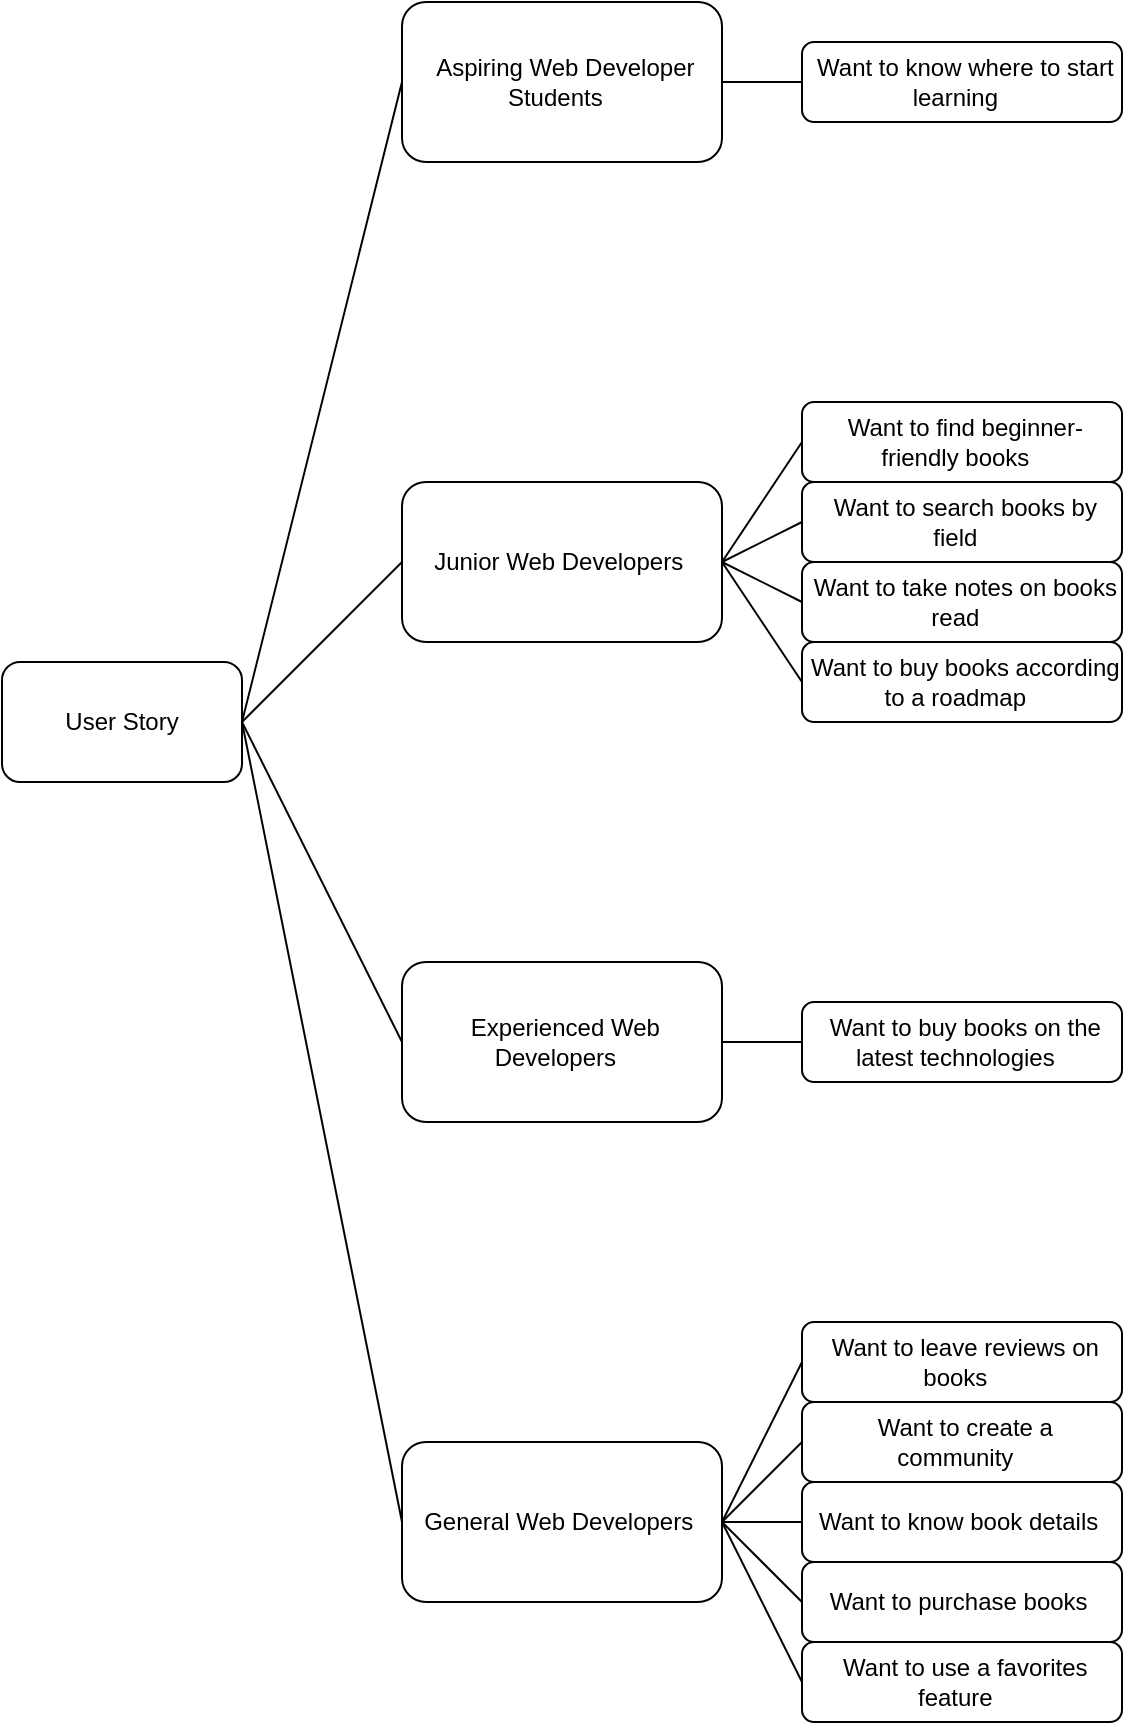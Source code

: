 <mxfile>
    <diagram name="As Client(en)" id="DvPqym5OB1aarvQmk7BX">
        <mxGraphModel dx="1032" dy="1573" grid="1" gridSize="10" guides="1" tooltips="1" connect="1" arrows="1" fold="1" page="1" pageScale="1" pageWidth="850" pageHeight="1100" math="0" shadow="0">
            <root>
                <mxCell id="tT1hSwi77yDQ5uo9Nfx5-0"/>
                <mxCell id="tT1hSwi77yDQ5uo9Nfx5-1" parent="tT1hSwi77yDQ5uo9Nfx5-0"/>
                <mxCell id="tT1hSwi77yDQ5uo9Nfx5-2" value="User Story" style="rounded=1;whiteSpace=wrap;html=1;" parent="tT1hSwi77yDQ5uo9Nfx5-1" vertex="1">
                    <mxGeometry x="200" y="170" width="120" height="60" as="geometry"/>
                </mxCell>
                <mxCell id="tT1hSwi77yDQ5uo9Nfx5-3" value="&amp;nbsp;Aspiring Web Developer Students&amp;nbsp;&amp;nbsp;" style="rounded=1;whiteSpace=wrap;html=1;" parent="tT1hSwi77yDQ5uo9Nfx5-1" vertex="1">
                    <mxGeometry x="400" y="-160" width="160" height="80" as="geometry"/>
                </mxCell>
                <mxCell id="tT1hSwi77yDQ5uo9Nfx5-4" value="" style="endArrow=none;html=1;entryX=0;entryY=0.5;entryDx=0;entryDy=0;exitX=1;exitY=0.5;exitDx=0;exitDy=0;" parent="tT1hSwi77yDQ5uo9Nfx5-1" source="tT1hSwi77yDQ5uo9Nfx5-2" target="tT1hSwi77yDQ5uo9Nfx5-3" edge="1">
                    <mxGeometry width="50" height="50" relative="1" as="geometry">
                        <mxPoint x="420" y="230" as="sourcePoint"/>
                        <mxPoint x="330" y="90" as="targetPoint"/>
                    </mxGeometry>
                </mxCell>
                <mxCell id="tT1hSwi77yDQ5uo9Nfx5-5" value="&amp;nbsp;Junior Web Developers&amp;nbsp;&amp;nbsp;" style="rounded=1;whiteSpace=wrap;html=1;" parent="tT1hSwi77yDQ5uo9Nfx5-1" vertex="1">
                    <mxGeometry x="400" y="80" width="160" height="80" as="geometry"/>
                </mxCell>
                <mxCell id="tT1hSwi77yDQ5uo9Nfx5-6" value="" style="endArrow=none;html=1;entryX=0;entryY=0.5;entryDx=0;entryDy=0;exitX=1;exitY=0.5;exitDx=0;exitDy=0;" parent="tT1hSwi77yDQ5uo9Nfx5-1" source="tT1hSwi77yDQ5uo9Nfx5-2" target="tT1hSwi77yDQ5uo9Nfx5-5" edge="1">
                    <mxGeometry width="50" height="50" relative="1" as="geometry">
                        <mxPoint x="300" y="210" as="sourcePoint"/>
                        <mxPoint x="400" y="70" as="targetPoint"/>
                    </mxGeometry>
                </mxCell>
                <mxCell id="tT1hSwi77yDQ5uo9Nfx5-7" value="&amp;nbsp;Experienced Web Developers&amp;nbsp;&amp;nbsp;" style="rounded=1;whiteSpace=wrap;html=1;" parent="tT1hSwi77yDQ5uo9Nfx5-1" vertex="1">
                    <mxGeometry x="400" y="320" width="160" height="80" as="geometry"/>
                </mxCell>
                <mxCell id="tT1hSwi77yDQ5uo9Nfx5-8" value="" style="endArrow=none;html=1;exitX=1;exitY=0.5;exitDx=0;exitDy=0;entryX=0;entryY=0.5;entryDx=0;entryDy=0;" parent="tT1hSwi77yDQ5uo9Nfx5-1" source="tT1hSwi77yDQ5uo9Nfx5-2" target="tT1hSwi77yDQ5uo9Nfx5-7" edge="1">
                    <mxGeometry width="50" height="50" relative="1" as="geometry">
                        <mxPoint x="420" y="230" as="sourcePoint"/>
                        <mxPoint x="470" y="180" as="targetPoint"/>
                    </mxGeometry>
                </mxCell>
                <mxCell id="tT1hSwi77yDQ5uo9Nfx5-9" value="&amp;nbsp;General Web Developers&amp;nbsp;&amp;nbsp;" style="rounded=1;whiteSpace=wrap;html=1;" parent="tT1hSwi77yDQ5uo9Nfx5-1" vertex="1">
                    <mxGeometry x="400" y="560" width="160" height="80" as="geometry"/>
                </mxCell>
                <mxCell id="tT1hSwi77yDQ5uo9Nfx5-10" value="" style="endArrow=none;html=1;exitX=1;exitY=0.5;exitDx=0;exitDy=0;entryX=0;entryY=0.5;entryDx=0;entryDy=0;" parent="tT1hSwi77yDQ5uo9Nfx5-1" source="tT1hSwi77yDQ5uo9Nfx5-2" target="tT1hSwi77yDQ5uo9Nfx5-9" edge="1">
                    <mxGeometry width="50" height="50" relative="1" as="geometry">
                        <mxPoint x="300" y="210" as="sourcePoint"/>
                        <mxPoint x="410" y="250" as="targetPoint"/>
                    </mxGeometry>
                </mxCell>
                <mxCell id="tT1hSwi77yDQ5uo9Nfx5-11" value="&amp;nbsp;Want to know where to start learning&amp;nbsp;&amp;nbsp;" style="rounded=1;whiteSpace=wrap;html=1;" parent="tT1hSwi77yDQ5uo9Nfx5-1" vertex="1">
                    <mxGeometry x="600" y="-140" width="160" height="40" as="geometry"/>
                </mxCell>
                <mxCell id="tT1hSwi77yDQ5uo9Nfx5-12" value="" style="endArrow=none;html=1;entryX=1;entryY=0.5;entryDx=0;entryDy=0;exitX=0;exitY=0.5;exitDx=0;exitDy=0;" parent="tT1hSwi77yDQ5uo9Nfx5-1" source="tT1hSwi77yDQ5uo9Nfx5-11" target="tT1hSwi77yDQ5uo9Nfx5-3" edge="1">
                    <mxGeometry width="50" height="50" relative="1" as="geometry">
                        <mxPoint x="1020" y="-140" as="sourcePoint"/>
                        <mxPoint x="1070" y="-190" as="targetPoint"/>
                    </mxGeometry>
                </mxCell>
                <mxCell id="tT1hSwi77yDQ5uo9Nfx5-15" value="&amp;nbsp;Want to find beginner-friendly books&amp;nbsp;&amp;nbsp;" style="rounded=1;whiteSpace=wrap;html=1;" parent="tT1hSwi77yDQ5uo9Nfx5-1" vertex="1">
                    <mxGeometry x="600" y="40" width="160" height="40" as="geometry"/>
                </mxCell>
                <mxCell id="tT1hSwi77yDQ5uo9Nfx5-16" value="&amp;nbsp;Want to search books by field&amp;nbsp;&amp;nbsp;" style="rounded=1;whiteSpace=wrap;html=1;" parent="tT1hSwi77yDQ5uo9Nfx5-1" vertex="1">
                    <mxGeometry x="600" y="80" width="160" height="40" as="geometry"/>
                </mxCell>
                <mxCell id="tT1hSwi77yDQ5uo9Nfx5-17" value="&amp;nbsp;Want to take notes on books read&amp;nbsp;&amp;nbsp;" style="rounded=1;whiteSpace=wrap;html=1;" parent="tT1hSwi77yDQ5uo9Nfx5-1" vertex="1">
                    <mxGeometry x="600" y="120" width="160" height="40" as="geometry"/>
                </mxCell>
                <mxCell id="tT1hSwi77yDQ5uo9Nfx5-18" value="&amp;nbsp;Want to buy books according to a roadmap&amp;nbsp;&amp;nbsp;" style="rounded=1;whiteSpace=wrap;html=1;" parent="tT1hSwi77yDQ5uo9Nfx5-1" vertex="1">
                    <mxGeometry x="600" y="160" width="160" height="40" as="geometry"/>
                </mxCell>
                <mxCell id="tT1hSwi77yDQ5uo9Nfx5-19" value="" style="endArrow=none;html=1;exitX=1;exitY=0.5;exitDx=0;exitDy=0;entryX=0;entryY=0.5;entryDx=0;entryDy=0;" parent="tT1hSwi77yDQ5uo9Nfx5-1" source="tT1hSwi77yDQ5uo9Nfx5-5" target="tT1hSwi77yDQ5uo9Nfx5-15" edge="1">
                    <mxGeometry width="50" height="50" relative="1" as="geometry">
                        <mxPoint x="680" y="160" as="sourcePoint"/>
                        <mxPoint x="730" y="110" as="targetPoint"/>
                    </mxGeometry>
                </mxCell>
                <mxCell id="tT1hSwi77yDQ5uo9Nfx5-20" value="" style="endArrow=none;html=1;exitX=1;exitY=0.5;exitDx=0;exitDy=0;entryX=0;entryY=0.5;entryDx=0;entryDy=0;" parent="tT1hSwi77yDQ5uo9Nfx5-1" source="tT1hSwi77yDQ5uo9Nfx5-5" target="tT1hSwi77yDQ5uo9Nfx5-16" edge="1">
                    <mxGeometry width="50" height="50" relative="1" as="geometry">
                        <mxPoint x="680" y="160" as="sourcePoint"/>
                        <mxPoint x="730" y="110" as="targetPoint"/>
                    </mxGeometry>
                </mxCell>
                <mxCell id="tT1hSwi77yDQ5uo9Nfx5-21" value="" style="endArrow=none;html=1;exitX=1;exitY=0.5;exitDx=0;exitDy=0;entryX=0;entryY=0.5;entryDx=0;entryDy=0;" parent="tT1hSwi77yDQ5uo9Nfx5-1" source="tT1hSwi77yDQ5uo9Nfx5-5" target="tT1hSwi77yDQ5uo9Nfx5-17" edge="1">
                    <mxGeometry width="50" height="50" relative="1" as="geometry">
                        <mxPoint x="570" y="130" as="sourcePoint"/>
                        <mxPoint x="590" y="140" as="targetPoint"/>
                    </mxGeometry>
                </mxCell>
                <mxCell id="tT1hSwi77yDQ5uo9Nfx5-22" value="" style="endArrow=none;html=1;exitX=1;exitY=0.5;exitDx=0;exitDy=0;entryX=0;entryY=0.5;entryDx=0;entryDy=0;" parent="tT1hSwi77yDQ5uo9Nfx5-1" source="tT1hSwi77yDQ5uo9Nfx5-5" target="tT1hSwi77yDQ5uo9Nfx5-18" edge="1">
                    <mxGeometry width="50" height="50" relative="1" as="geometry">
                        <mxPoint x="570" y="130" as="sourcePoint"/>
                        <mxPoint x="610" y="150" as="targetPoint"/>
                    </mxGeometry>
                </mxCell>
                <mxCell id="tT1hSwi77yDQ5uo9Nfx5-23" value="&amp;nbsp;Want to buy books on the latest technologies&amp;nbsp;&amp;nbsp;" style="rounded=1;whiteSpace=wrap;html=1;" parent="tT1hSwi77yDQ5uo9Nfx5-1" vertex="1">
                    <mxGeometry x="600" y="340" width="160" height="40" as="geometry"/>
                </mxCell>
                <mxCell id="tT1hSwi77yDQ5uo9Nfx5-24" value="" style="endArrow=none;html=1;exitX=1;exitY=0.5;exitDx=0;exitDy=0;entryX=0;entryY=0.5;entryDx=0;entryDy=0;" parent="tT1hSwi77yDQ5uo9Nfx5-1" source="tT1hSwi77yDQ5uo9Nfx5-7" target="tT1hSwi77yDQ5uo9Nfx5-23" edge="1">
                    <mxGeometry width="50" height="50" relative="1" as="geometry">
                        <mxPoint x="660" y="380" as="sourcePoint"/>
                        <mxPoint x="710" y="330" as="targetPoint"/>
                    </mxGeometry>
                </mxCell>
                <mxCell id="tT1hSwi77yDQ5uo9Nfx5-25" value="&amp;nbsp;Want to leave reviews on books&amp;nbsp;&amp;nbsp;" style="rounded=1;whiteSpace=wrap;html=1;" parent="tT1hSwi77yDQ5uo9Nfx5-1" vertex="1">
                    <mxGeometry x="600" y="500" width="160" height="40" as="geometry"/>
                </mxCell>
                <mxCell id="tT1hSwi77yDQ5uo9Nfx5-26" value="&amp;nbsp;Want to create a community&amp;nbsp;&amp;nbsp;" style="rounded=1;whiteSpace=wrap;html=1;" parent="tT1hSwi77yDQ5uo9Nfx5-1" vertex="1">
                    <mxGeometry x="600" y="540" width="160" height="40" as="geometry"/>
                </mxCell>
                <mxCell id="tT1hSwi77yDQ5uo9Nfx5-27" value="&amp;nbsp;Want to purchase books&amp;nbsp;&amp;nbsp;" style="rounded=1;whiteSpace=wrap;html=1;" parent="tT1hSwi77yDQ5uo9Nfx5-1" vertex="1">
                    <mxGeometry x="600" y="620" width="160" height="40" as="geometry"/>
                </mxCell>
                <mxCell id="tT1hSwi77yDQ5uo9Nfx5-28" value="&amp;nbsp;Want to use a favorites feature&amp;nbsp;&amp;nbsp;" style="rounded=1;whiteSpace=wrap;html=1;" parent="tT1hSwi77yDQ5uo9Nfx5-1" vertex="1">
                    <mxGeometry x="600" y="660" width="160" height="40" as="geometry"/>
                </mxCell>
                <mxCell id="tT1hSwi77yDQ5uo9Nfx5-29" value="" style="endArrow=none;html=1;exitX=1;exitY=0.5;exitDx=0;exitDy=0;entryX=0;entryY=0.5;entryDx=0;entryDy=0;" parent="tT1hSwi77yDQ5uo9Nfx5-1" target="tT1hSwi77yDQ5uo9Nfx5-25" edge="1">
                    <mxGeometry width="50" height="50" relative="1" as="geometry">
                        <mxPoint x="560" y="600" as="sourcePoint"/>
                        <mxPoint x="730" y="590" as="targetPoint"/>
                    </mxGeometry>
                </mxCell>
                <mxCell id="tT1hSwi77yDQ5uo9Nfx5-30" value="" style="endArrow=none;html=1;exitX=1;exitY=0.5;exitDx=0;exitDy=0;entryX=0;entryY=0.5;entryDx=0;entryDy=0;" parent="tT1hSwi77yDQ5uo9Nfx5-1" target="tT1hSwi77yDQ5uo9Nfx5-26" edge="1">
                    <mxGeometry width="50" height="50" relative="1" as="geometry">
                        <mxPoint x="560" y="600" as="sourcePoint"/>
                        <mxPoint x="730" y="590" as="targetPoint"/>
                    </mxGeometry>
                </mxCell>
                <mxCell id="tT1hSwi77yDQ5uo9Nfx5-31" value="" style="endArrow=none;html=1;exitX=1;exitY=0.5;exitDx=0;exitDy=0;entryX=0;entryY=0.5;entryDx=0;entryDy=0;" parent="tT1hSwi77yDQ5uo9Nfx5-1" target="tT1hSwi77yDQ5uo9Nfx5-27" edge="1">
                    <mxGeometry width="50" height="50" relative="1" as="geometry">
                        <mxPoint x="560" y="600" as="sourcePoint"/>
                        <mxPoint x="590" y="620" as="targetPoint"/>
                    </mxGeometry>
                </mxCell>
                <mxCell id="tT1hSwi77yDQ5uo9Nfx5-32" value="" style="endArrow=none;html=1;exitX=1;exitY=0.5;exitDx=0;exitDy=0;entryX=0;entryY=0.5;entryDx=0;entryDy=0;" parent="tT1hSwi77yDQ5uo9Nfx5-1" target="tT1hSwi77yDQ5uo9Nfx5-28" edge="1">
                    <mxGeometry width="50" height="50" relative="1" as="geometry">
                        <mxPoint x="560" y="600" as="sourcePoint"/>
                        <mxPoint x="610" y="630" as="targetPoint"/>
                    </mxGeometry>
                </mxCell>
                <mxCell id="tT1hSwi77yDQ5uo9Nfx5-33" value="&amp;nbsp;Want to know book details&amp;nbsp;&amp;nbsp;" style="rounded=1;whiteSpace=wrap;html=1;" parent="tT1hSwi77yDQ5uo9Nfx5-1" vertex="1">
                    <mxGeometry x="600" y="580" width="160" height="40" as="geometry"/>
                </mxCell>
                <mxCell id="tT1hSwi77yDQ5uo9Nfx5-34" value="" style="endArrow=none;html=1;exitX=1;exitY=0.5;exitDx=0;exitDy=0;entryX=0;entryY=0.5;entryDx=0;entryDy=0;" parent="tT1hSwi77yDQ5uo9Nfx5-1" source="tT1hSwi77yDQ5uo9Nfx5-9" target="tT1hSwi77yDQ5uo9Nfx5-33" edge="1">
                    <mxGeometry width="50" height="50" relative="1" as="geometry">
                        <mxPoint x="660" y="550" as="sourcePoint"/>
                        <mxPoint x="710" y="500" as="targetPoint"/>
                    </mxGeometry>
                </mxCell>
            </root>
        </mxGraphModel>
    </diagram>
    <diagram id="XsVFiZa3EoWCr3_tqCPk" name="As Client(jp)">
        <mxGraphModel dx="1754" dy="1904" grid="1" gridSize="10" guides="1" tooltips="1" connect="1" arrows="1" fold="1" page="1" pageScale="1" pageWidth="850" pageHeight="1100" math="0" shadow="0">
            <root>
                <mxCell id="0"/>
                <mxCell id="1" parent="0"/>
                <mxCell id="2" value="ユーザーストーリー" style="rounded=1;whiteSpace=wrap;html=1;" parent="1" vertex="1">
                    <mxGeometry x="200" y="170" width="120" height="60" as="geometry"/>
                </mxCell>
                <mxCell id="3" value="Web系エンジニアを目指す学生" style="rounded=1;whiteSpace=wrap;html=1;" parent="1" vertex="1">
                    <mxGeometry x="400" y="-160" width="160" height="80" as="geometry"/>
                </mxCell>
                <mxCell id="4" value="" style="endArrow=none;html=1;entryX=0;entryY=0.5;entryDx=0;entryDy=0;exitX=1;exitY=0.5;exitDx=0;exitDy=0;" parent="1" source="2" target="3" edge="1">
                    <mxGeometry width="50" height="50" relative="1" as="geometry">
                        <mxPoint x="420" y="230" as="sourcePoint"/>
                        <mxPoint x="330" y="90" as="targetPoint"/>
                    </mxGeometry>
                </mxCell>
                <mxCell id="5" value="駆け出しのWeb系エンジニア" style="rounded=1;whiteSpace=wrap;html=1;" parent="1" vertex="1">
                    <mxGeometry x="400" y="80" width="160" height="80" as="geometry"/>
                </mxCell>
                <mxCell id="6" value="" style="endArrow=none;html=1;entryX=0;entryY=0.5;entryDx=0;entryDy=0;exitX=1;exitY=0.5;exitDx=0;exitDy=0;" parent="1" source="2" target="5" edge="1">
                    <mxGeometry width="50" height="50" relative="1" as="geometry">
                        <mxPoint x="300" y="210" as="sourcePoint"/>
                        <mxPoint x="400" y="70" as="targetPoint"/>
                    </mxGeometry>
                </mxCell>
                <mxCell id="7" value="ベテランのWeb系エンジニア" style="rounded=1;whiteSpace=wrap;html=1;" parent="1" vertex="1">
                    <mxGeometry x="400" y="320" width="160" height="80" as="geometry"/>
                </mxCell>
                <mxCell id="8" value="" style="endArrow=none;html=1;exitX=1;exitY=0.5;exitDx=0;exitDy=0;entryX=0;entryY=0.5;entryDx=0;entryDy=0;" parent="1" source="2" target="7" edge="1">
                    <mxGeometry width="50" height="50" relative="1" as="geometry">
                        <mxPoint x="420" y="230" as="sourcePoint"/>
                        <mxPoint x="470" y="180" as="targetPoint"/>
                    </mxGeometry>
                </mxCell>
                <mxCell id="10" value="Web系エンジニア全般" style="rounded=1;whiteSpace=wrap;html=1;" parent="1" vertex="1">
                    <mxGeometry x="400" y="560" width="160" height="80" as="geometry"/>
                </mxCell>
                <mxCell id="11" value="" style="endArrow=none;html=1;exitX=1;exitY=0.5;exitDx=0;exitDy=0;entryX=0;entryY=0.5;entryDx=0;entryDy=0;" parent="1" source="2" target="10" edge="1">
                    <mxGeometry width="50" height="50" relative="1" as="geometry">
                        <mxPoint x="300" y="210" as="sourcePoint"/>
                        <mxPoint x="410" y="250" as="targetPoint"/>
                    </mxGeometry>
                </mxCell>
                <mxCell id="17" value="学習の出発点を知りたい" style="rounded=1;whiteSpace=wrap;html=1;fillColor=#1ba1e2;fontColor=#ffffff;strokeColor=#006EAF;" parent="1" vertex="1">
                    <mxGeometry x="600" y="-140" width="160" height="40" as="geometry"/>
                </mxCell>
                <mxCell id="18" value="" style="endArrow=none;html=1;entryX=1;entryY=0.5;entryDx=0;entryDy=0;exitX=0;exitY=0.5;exitDx=0;exitDy=0;" parent="1" source="17" target="3" edge="1">
                    <mxGeometry width="50" height="50" relative="1" as="geometry">
                        <mxPoint x="1020" y="-140" as="sourcePoint"/>
                        <mxPoint x="1070" y="-190" as="targetPoint"/>
                    </mxGeometry>
                </mxCell>
                <mxCell id="22" value="&amp;nbsp;初心者向けの書籍を探す&amp;nbsp;&amp;nbsp;" style="rounded=1;whiteSpace=wrap;html=1;" parent="1" vertex="1">
                    <mxGeometry x="600" y="40" width="160" height="40" as="geometry"/>
                </mxCell>
                <mxCell id="23" value="&amp;nbsp;分野別の書籍を検索する&amp;nbsp;&amp;nbsp;" style="rounded=1;whiteSpace=wrap;html=1;" parent="1" vertex="1">
                    <mxGeometry x="600" y="80" width="160" height="40" as="geometry"/>
                </mxCell>
                <mxCell id="24" value="&amp;nbsp;読んだ書籍の内容をメモする&amp;nbsp;&amp;nbsp;" style="rounded=1;whiteSpace=wrap;html=1;fillColor=#1ba1e2;strokeColor=#006EAF;fontColor=#ffffff;" parent="1" vertex="1">
                    <mxGeometry x="600" y="120" width="160" height="40" as="geometry"/>
                </mxCell>
                <mxCell id="25" value="&amp;nbsp;ロードマップに沿って書籍を購入する&amp;nbsp;&amp;nbsp;" style="rounded=1;whiteSpace=wrap;html=1;fillColor=#1ba1e2;fontColor=#ffffff;strokeColor=#006EAF;" parent="1" vertex="1">
                    <mxGeometry x="600" y="160" width="160" height="40" as="geometry"/>
                </mxCell>
                <mxCell id="26" value="" style="endArrow=none;html=1;exitX=1;exitY=0.5;exitDx=0;exitDy=0;entryX=0;entryY=0.5;entryDx=0;entryDy=0;" parent="1" source="5" target="22" edge="1">
                    <mxGeometry width="50" height="50" relative="1" as="geometry">
                        <mxPoint x="680" y="160" as="sourcePoint"/>
                        <mxPoint x="730" y="110" as="targetPoint"/>
                    </mxGeometry>
                </mxCell>
                <mxCell id="27" value="" style="endArrow=none;html=1;exitX=1;exitY=0.5;exitDx=0;exitDy=0;entryX=0;entryY=0.5;entryDx=0;entryDy=0;" parent="1" source="5" target="23" edge="1">
                    <mxGeometry width="50" height="50" relative="1" as="geometry">
                        <mxPoint x="680" y="160" as="sourcePoint"/>
                        <mxPoint x="730" y="110" as="targetPoint"/>
                    </mxGeometry>
                </mxCell>
                <mxCell id="28" value="" style="endArrow=none;html=1;exitX=1;exitY=0.5;exitDx=0;exitDy=0;entryX=0;entryY=0.5;entryDx=0;entryDy=0;" parent="1" source="5" target="24" edge="1">
                    <mxGeometry width="50" height="50" relative="1" as="geometry">
                        <mxPoint x="570" y="130" as="sourcePoint"/>
                        <mxPoint x="590" y="140" as="targetPoint"/>
                    </mxGeometry>
                </mxCell>
                <mxCell id="29" value="" style="endArrow=none;html=1;exitX=1;exitY=0.5;exitDx=0;exitDy=0;entryX=0;entryY=0.5;entryDx=0;entryDy=0;" parent="1" source="5" target="25" edge="1">
                    <mxGeometry width="50" height="50" relative="1" as="geometry">
                        <mxPoint x="570" y="130" as="sourcePoint"/>
                        <mxPoint x="610" y="150" as="targetPoint"/>
                    </mxGeometry>
                </mxCell>
                <mxCell id="31" value="&amp;nbsp;最新の技術の書籍を購入する&amp;nbsp;&amp;nbsp;" style="rounded=1;whiteSpace=wrap;html=1;" parent="1" vertex="1">
                    <mxGeometry x="600" y="340" width="160" height="40" as="geometry"/>
                </mxCell>
                <mxCell id="32" value="" style="endArrow=none;html=1;exitX=1;exitY=0.5;exitDx=0;exitDy=0;entryX=0;entryY=0.5;entryDx=0;entryDy=0;" parent="1" source="7" target="31" edge="1">
                    <mxGeometry width="50" height="50" relative="1" as="geometry">
                        <mxPoint x="660" y="380" as="sourcePoint"/>
                        <mxPoint x="710" y="330" as="targetPoint"/>
                    </mxGeometry>
                </mxCell>
                <mxCell id="33" value="&amp;nbsp;書籍にレビューをつける&amp;nbsp;&amp;nbsp;" style="rounded=1;whiteSpace=wrap;html=1;fillColor=#1ba1e2;fontColor=#ffffff;strokeColor=#006EAF;" parent="1" vertex="1">
                    <mxGeometry x="600" y="500" width="160" height="40" as="geometry"/>
                </mxCell>
                <mxCell id="34" value="&amp;nbsp;コミュニティを作成する&amp;nbsp;&amp;nbsp;" style="rounded=1;whiteSpace=wrap;html=1;fillColor=#1ba1e2;fontColor=#ffffff;strokeColor=#006EAF;" parent="1" vertex="1">
                    <mxGeometry x="600" y="540" width="160" height="40" as="geometry"/>
                </mxCell>
                <mxCell id="35" value="&amp;nbsp;書籍を購入する&amp;nbsp;&amp;nbsp;" style="rounded=1;whiteSpace=wrap;html=1;" parent="1" vertex="1">
                    <mxGeometry x="600" y="620" width="160" height="40" as="geometry"/>
                </mxCell>
                <mxCell id="36" value="&amp;nbsp;お気に入り機能を使用する&amp;nbsp;&amp;nbsp;" style="rounded=1;whiteSpace=wrap;html=1;fillColor=#1ba1e2;fontColor=#ffffff;strokeColor=#006EAF;" parent="1" vertex="1">
                    <mxGeometry x="600" y="660" width="160" height="40" as="geometry"/>
                </mxCell>
                <mxCell id="37" value="" style="endArrow=none;html=1;exitX=1;exitY=0.5;exitDx=0;exitDy=0;entryX=0;entryY=0.5;entryDx=0;entryDy=0;" parent="1" target="33" edge="1">
                    <mxGeometry width="50" height="50" relative="1" as="geometry">
                        <mxPoint x="560" y="600" as="sourcePoint"/>
                        <mxPoint x="730" y="590" as="targetPoint"/>
                    </mxGeometry>
                </mxCell>
                <mxCell id="38" value="" style="endArrow=none;html=1;exitX=1;exitY=0.5;exitDx=0;exitDy=0;entryX=0;entryY=0.5;entryDx=0;entryDy=0;" parent="1" target="34" edge="1">
                    <mxGeometry width="50" height="50" relative="1" as="geometry">
                        <mxPoint x="560" y="600" as="sourcePoint"/>
                        <mxPoint x="730" y="590" as="targetPoint"/>
                    </mxGeometry>
                </mxCell>
                <mxCell id="39" value="" style="endArrow=none;html=1;exitX=1;exitY=0.5;exitDx=0;exitDy=0;entryX=0;entryY=0.5;entryDx=0;entryDy=0;" parent="1" target="35" edge="1">
                    <mxGeometry width="50" height="50" relative="1" as="geometry">
                        <mxPoint x="560" y="600" as="sourcePoint"/>
                        <mxPoint x="590" y="620" as="targetPoint"/>
                    </mxGeometry>
                </mxCell>
                <mxCell id="40" value="" style="endArrow=none;html=1;exitX=1;exitY=0.5;exitDx=0;exitDy=0;entryX=0;entryY=0.5;entryDx=0;entryDy=0;" parent="1" target="36" edge="1">
                    <mxGeometry width="50" height="50" relative="1" as="geometry">
                        <mxPoint x="560" y="600" as="sourcePoint"/>
                        <mxPoint x="610" y="630" as="targetPoint"/>
                    </mxGeometry>
                </mxCell>
                <mxCell id="41" value="&amp;nbsp;書籍の詳細を知りたい&amp;nbsp;&amp;nbsp;" style="rounded=1;whiteSpace=wrap;html=1;" parent="1" vertex="1">
                    <mxGeometry x="600" y="580" width="160" height="40" as="geometry"/>
                </mxCell>
                <mxCell id="42" value="" style="endArrow=none;html=1;exitX=1;exitY=0.5;exitDx=0;exitDy=0;entryX=0;entryY=0.5;entryDx=0;entryDy=0;" parent="1" source="10" target="41" edge="1">
                    <mxGeometry width="50" height="50" relative="1" as="geometry">
                        <mxPoint x="660" y="550" as="sourcePoint"/>
                        <mxPoint x="710" y="500" as="targetPoint"/>
                    </mxGeometry>
                </mxCell>
            </root>
        </mxGraphModel>
    </diagram>
    <diagram name="As Staff(en)" id="wJj3dB3Y7bt2-rTthnLT">
        <mxGraphModel dx="1032" dy="473" grid="1" gridSize="10" guides="1" tooltips="1" connect="1" arrows="1" fold="1" page="1" pageScale="1" pageWidth="850" pageHeight="1100" math="0" shadow="0">
            <root>
                <mxCell id="ee1R6s4NXUJSYOKHHzN_-0"/>
                <mxCell id="ee1R6s4NXUJSYOKHHzN_-1" parent="ee1R6s4NXUJSYOKHHzN_-0"/>
                <mxCell id="ee1R6s4NXUJSYOKHHzN_-2" value="User Stories&amp;nbsp;&amp;nbsp;" style="rounded=1;whiteSpace=wrap;html=1;" vertex="1" parent="ee1R6s4NXUJSYOKHHzN_-1">
                    <mxGeometry x="200" y="170" width="120" height="60" as="geometry"/>
                </mxCell>
                <mxCell id="ee1R6s4NXUJSYOKHHzN_-3" value="Bookstore Staff&amp;nbsp;&amp;nbsp;" style="rounded=1;whiteSpace=wrap;html=1;" vertex="1" parent="ee1R6s4NXUJSYOKHHzN_-1">
                    <mxGeometry x="360" y="160" width="160" height="80" as="geometry"/>
                </mxCell>
                <mxCell id="ee1R6s4NXUJSYOKHHzN_-4" value="" style="endArrow=none;html=1;exitX=1;exitY=0.5;exitDx=0;exitDy=0;entryX=0;entryY=0.5;entryDx=0;entryDy=0;" edge="1" parent="ee1R6s4NXUJSYOKHHzN_-1" source="ee1R6s4NXUJSYOKHHzN_-2" target="ee1R6s4NXUJSYOKHHzN_-3">
                    <mxGeometry width="50" height="50" relative="1" as="geometry">
                        <mxPoint x="300" y="210" as="sourcePoint"/>
                        <mxPoint x="410" y="250" as="targetPoint"/>
                    </mxGeometry>
                </mxCell>
                <mxCell id="ee1R6s4NXUJSYOKHHzN_-5" value="Want to filter inappropriate content&amp;nbsp;&amp;nbsp;" style="rounded=1;whiteSpace=wrap;html=1;fillColor=#1ba1e2;fontColor=#ffffff;strokeColor=#006EAF;" vertex="1" parent="ee1R6s4NXUJSYOKHHzN_-1">
                    <mxGeometry x="640" y="100" width="160" height="40" as="geometry"/>
                </mxCell>
                <mxCell id="ee1R6s4NXUJSYOKHHzN_-6" value="Want to resolve customer queries and issues" style="rounded=1;whiteSpace=wrap;html=1;fillColor=#1ba1e2;fontColor=#ffffff;strokeColor=#006EAF;" vertex="1" parent="ee1R6s4NXUJSYOKHHzN_-1">
                    <mxGeometry x="640" y="60" width="160" height="40" as="geometry"/>
                </mxCell>
                <mxCell id="ee1R6s4NXUJSYOKHHzN_-7" value="Want to update the book inventory status online in real-time&amp;nbsp;&amp;nbsp;" style="rounded=1;whiteSpace=wrap;html=1;fillColor=#1ba1e2;fontColor=#ffffff;strokeColor=#006EAF;" vertex="1" parent="ee1R6s4NXUJSYOKHHzN_-1">
                    <mxGeometry x="640" y="180" width="160" height="40" as="geometry"/>
                </mxCell>
                <mxCell id="ee1R6s4NXUJSYOKHHzN_-8" value="Want to manage promotions and discount campaigns&amp;nbsp;&amp;nbsp;" style="rounded=1;whiteSpace=wrap;html=1;" vertex="1" parent="ee1R6s4NXUJSYOKHHzN_-1">
                    <mxGeometry x="640" y="220" width="160" height="40" as="geometry"/>
                </mxCell>
                <mxCell id="ee1R6s4NXUJSYOKHHzN_-9" value="" style="endArrow=none;html=1;exitX=1;exitY=0.5;exitDx=0;exitDy=0;entryX=0;entryY=0.5;entryDx=0;entryDy=0;" edge="1" parent="ee1R6s4NXUJSYOKHHzN_-1" source="ee1R6s4NXUJSYOKHHzN_-3" target="ee1R6s4NXUJSYOKHHzN_-5">
                    <mxGeometry width="50" height="50" relative="1" as="geometry">
                        <mxPoint x="610" y="170" as="sourcePoint"/>
                        <mxPoint x="780" y="160" as="targetPoint"/>
                    </mxGeometry>
                </mxCell>
                <mxCell id="ee1R6s4NXUJSYOKHHzN_-10" value="" style="endArrow=none;html=1;exitX=1;exitY=0.5;exitDx=0;exitDy=0;entryX=0;entryY=0.5;entryDx=0;entryDy=0;" edge="1" parent="ee1R6s4NXUJSYOKHHzN_-1" source="ee1R6s4NXUJSYOKHHzN_-3" target="ee1R6s4NXUJSYOKHHzN_-6">
                    <mxGeometry width="50" height="50" relative="1" as="geometry">
                        <mxPoint x="610" y="170" as="sourcePoint"/>
                        <mxPoint x="640" y="-50" as="targetPoint"/>
                    </mxGeometry>
                </mxCell>
                <mxCell id="ee1R6s4NXUJSYOKHHzN_-11" value="" style="endArrow=none;html=1;exitX=1;exitY=0.5;exitDx=0;exitDy=0;entryX=0;entryY=0.5;entryDx=0;entryDy=0;" edge="1" parent="ee1R6s4NXUJSYOKHHzN_-1" source="ee1R6s4NXUJSYOKHHzN_-3" target="ee1R6s4NXUJSYOKHHzN_-7">
                    <mxGeometry width="50" height="50" relative="1" as="geometry">
                        <mxPoint x="610" y="170" as="sourcePoint"/>
                        <mxPoint x="640" y="190" as="targetPoint"/>
                    </mxGeometry>
                </mxCell>
                <mxCell id="ee1R6s4NXUJSYOKHHzN_-12" value="" style="endArrow=none;html=1;exitX=1;exitY=0.5;exitDx=0;exitDy=0;entryX=0;entryY=0.5;entryDx=0;entryDy=0;" edge="1" parent="ee1R6s4NXUJSYOKHHzN_-1" source="ee1R6s4NXUJSYOKHHzN_-3" target="ee1R6s4NXUJSYOKHHzN_-8">
                    <mxGeometry width="50" height="50" relative="1" as="geometry">
                        <mxPoint x="610" y="170" as="sourcePoint"/>
                        <mxPoint x="660" y="200" as="targetPoint"/>
                    </mxGeometry>
                </mxCell>
                <mxCell id="ee1R6s4NXUJSYOKHHzN_-13" value="Want to understand customer preferences and demands&amp;nbsp;&amp;nbsp;" style="rounded=1;whiteSpace=wrap;html=1;fillColor=#1ba1e2;fontColor=#ffffff;strokeColor=#006EAF;" vertex="1" parent="ee1R6s4NXUJSYOKHHzN_-1">
                    <mxGeometry x="640" y="140" width="160" height="40" as="geometry"/>
                </mxCell>
                <mxCell id="ee1R6s4NXUJSYOKHHzN_-14" value="" style="endArrow=none;html=1;exitX=1;exitY=0.5;exitDx=0;exitDy=0;entryX=0;entryY=0.5;entryDx=0;entryDy=0;" edge="1" parent="ee1R6s4NXUJSYOKHHzN_-1" source="ee1R6s4NXUJSYOKHHzN_-3" target="ee1R6s4NXUJSYOKHHzN_-13">
                    <mxGeometry width="50" height="50" relative="1" as="geometry">
                        <mxPoint x="660" y="550" as="sourcePoint"/>
                        <mxPoint x="710" y="500" as="targetPoint"/>
                    </mxGeometry>
                </mxCell>
                <mxCell id="ee1R6s4NXUJSYOKHHzN_-15" value="Want to ensure delivery to customers&amp;nbsp;&amp;nbsp;" style="rounded=1;whiteSpace=wrap;html=1;fillColor=#1ba1e2;fontColor=#ffffff;strokeColor=#006EAF;" vertex="1" parent="ee1R6s4NXUJSYOKHHzN_-1">
                    <mxGeometry x="640" y="260" width="160" height="40" as="geometry"/>
                </mxCell>
                <mxCell id="ee1R6s4NXUJSYOKHHzN_-16" value="" style="endArrow=none;html=1;exitX=1;exitY=0.5;exitDx=0;exitDy=0;entryX=0;entryY=0.5;entryDx=0;entryDy=0;" edge="1" parent="ee1R6s4NXUJSYOKHHzN_-1" source="ee1R6s4NXUJSYOKHHzN_-3" target="ee1R6s4NXUJSYOKHHzN_-15">
                    <mxGeometry width="50" height="50" relative="1" as="geometry">
                        <mxPoint x="530" y="210" as="sourcePoint"/>
                        <mxPoint x="670" y="210" as="targetPoint"/>
                    </mxGeometry>
                </mxCell>
                <mxCell id="ee1R6s4NXUJSYOKHHzN_-17" value="Want to analyze website traffic and customer behavior&amp;nbsp;&amp;nbsp;" style="rounded=1;whiteSpace=wrap;html=1;fillColor=#1ba1e2;fontColor=#ffffff;strokeColor=#006EAF;" vertex="1" parent="ee1R6s4NXUJSYOKHHzN_-1">
                    <mxGeometry x="640" y="300" width="160" height="40" as="geometry"/>
                </mxCell>
                <mxCell id="ee1R6s4NXUJSYOKHHzN_-18" value="" style="endArrow=none;html=1;entryX=0;entryY=0.5;entryDx=0;entryDy=0;exitX=1;exitY=0.5;exitDx=0;exitDy=0;" edge="1" parent="ee1R6s4NXUJSYOKHHzN_-1" source="ee1R6s4NXUJSYOKHHzN_-3" target="ee1R6s4NXUJSYOKHHzN_-17">
                    <mxGeometry width="50" height="50" relative="1" as="geometry">
                        <mxPoint x="540" y="220" as="sourcePoint"/>
                        <mxPoint x="680" y="220" as="targetPoint"/>
                    </mxGeometry>
                </mxCell>
            </root>
        </mxGraphModel>
    </diagram>
    <diagram name="As Staff(jp)" id="av87NiFDwyVXs2OJf6NG">
        <mxGraphModel dx="877" dy="402" grid="1" gridSize="10" guides="1" tooltips="1" connect="1" arrows="1" fold="1" page="1" pageScale="1" pageWidth="850" pageHeight="1100" math="0" shadow="0">
            <root>
                <mxCell id="p9Z04uB1Lwd0KdcjkP07-0"/>
                <mxCell id="p9Z04uB1Lwd0KdcjkP07-1" parent="p9Z04uB1Lwd0KdcjkP07-0"/>
                <mxCell id="p9Z04uB1Lwd0KdcjkP07-2" value="ユーザーストーリー" style="rounded=1;whiteSpace=wrap;html=1;" vertex="1" parent="p9Z04uB1Lwd0KdcjkP07-1">
                    <mxGeometry x="200" y="170" width="120" height="60" as="geometry"/>
                </mxCell>
                <mxCell id="p9Z04uB1Lwd0KdcjkP07-9" value="書店スタッフ" style="rounded=1;whiteSpace=wrap;html=1;" vertex="1" parent="p9Z04uB1Lwd0KdcjkP07-1">
                    <mxGeometry x="360" y="160" width="160" height="80" as="geometry"/>
                </mxCell>
                <mxCell id="p9Z04uB1Lwd0KdcjkP07-10" value="" style="endArrow=none;html=1;exitX=1;exitY=0.5;exitDx=0;exitDy=0;entryX=0;entryY=0.5;entryDx=0;entryDy=0;" edge="1" parent="p9Z04uB1Lwd0KdcjkP07-1" source="p9Z04uB1Lwd0KdcjkP07-2" target="p9Z04uB1Lwd0KdcjkP07-9">
                    <mxGeometry width="50" height="50" relative="1" as="geometry">
                        <mxPoint x="300" y="210" as="sourcePoint"/>
                        <mxPoint x="410" y="250" as="targetPoint"/>
                    </mxGeometry>
                </mxCell>
                <mxCell id="p9Z04uB1Lwd0KdcjkP07-23" value="&lt;span id=&quot;docs-internal-guid-1c265091-7fff-8db6-374c-b9c74151a744&quot;&gt;&lt;span style=&quot;font-family: Arial, sans-serif; background-color: transparent; font-variant-numeric: normal; font-variant-east-asian: normal; font-variant-alternates: normal; vertical-align: baseline;&quot;&gt;&lt;font style=&quot;font-size: 12px;&quot;&gt;レビューの不適切な内容を削除したい&lt;/font&gt;&lt;/span&gt;&lt;/span&gt;" style="rounded=1;whiteSpace=wrap;html=1;fillColor=#1ba1e2;fontColor=#ffffff;strokeColor=#006EAF;" vertex="1" parent="p9Z04uB1Lwd0KdcjkP07-1">
                    <mxGeometry x="640" y="100" width="160" height="40" as="geometry"/>
                </mxCell>
                <mxCell id="p9Z04uB1Lwd0KdcjkP07-24" value="&lt;span id=&quot;docs-internal-guid-a889c8f9-7fff-3ec6-12c0-b445c80477e1&quot;&gt;&lt;span style=&quot;font-family: Arial, sans-serif; background-color: transparent; font-variant-numeric: normal; font-variant-east-asian: normal; font-variant-alternates: normal; vertical-align: baseline;&quot;&gt;&lt;font style=&quot;font-size: 12px;&quot;&gt;顧客の疑問や問題を解決したい&lt;/font&gt;&lt;/span&gt;&lt;/span&gt;" style="rounded=1;whiteSpace=wrap;html=1;fillColor=#1ba1e2;fontColor=#ffffff;strokeColor=#006EAF;" vertex="1" parent="p9Z04uB1Lwd0KdcjkP07-1">
                    <mxGeometry x="640" y="60" width="160" height="40" as="geometry"/>
                </mxCell>
                <mxCell id="p9Z04uB1Lwd0KdcjkP07-25" value="&lt;span id=&quot;docs-internal-guid-5f919f91-7fff-5203-4867-4eac01b4df5b&quot;&gt;&lt;span style=&quot;font-family: Arial, sans-serif; background-color: transparent; font-variant-numeric: normal; font-variant-east-asian: normal; font-variant-alternates: normal; vertical-align: baseline;&quot;&gt;&lt;font style=&quot;font-size: 12px;&quot; color=&quot;#ffffff&quot;&gt;書籍の在庫状況をリアルタイムで更新したい&lt;/font&gt;&lt;/span&gt;&lt;/span&gt;" style="rounded=1;whiteSpace=wrap;html=1;fillColor=#1ba1e2;fontColor=#ffffff;strokeColor=#006EAF;" vertex="1" parent="p9Z04uB1Lwd0KdcjkP07-1">
                    <mxGeometry x="640" y="180" width="160" height="40" as="geometry"/>
                </mxCell>
                <mxCell id="p9Z04uB1Lwd0KdcjkP07-26" value="&lt;span id=&quot;docs-internal-guid-aff961d9-7fff-928c-5c14-c1d1aec3c583&quot;&gt;&lt;span style=&quot;font-family: Arial, sans-serif; background-color: transparent; font-variant-numeric: normal; font-variant-east-asian: normal; font-variant-alternates: normal; vertical-align: baseline;&quot;&gt;&lt;font style=&quot;font-size: 12px;&quot;&gt;プロモーションや割引キャンペーンを管理したい&lt;/font&gt;&lt;/span&gt;&lt;/span&gt;" style="rounded=1;whiteSpace=wrap;html=1;" vertex="1" parent="p9Z04uB1Lwd0KdcjkP07-1">
                    <mxGeometry x="640" y="220" width="160" height="40" as="geometry"/>
                </mxCell>
                <mxCell id="p9Z04uB1Lwd0KdcjkP07-27" value="" style="endArrow=none;html=1;exitX=1;exitY=0.5;exitDx=0;exitDy=0;entryX=0;entryY=0.5;entryDx=0;entryDy=0;" edge="1" parent="p9Z04uB1Lwd0KdcjkP07-1" target="p9Z04uB1Lwd0KdcjkP07-23" source="p9Z04uB1Lwd0KdcjkP07-9">
                    <mxGeometry width="50" height="50" relative="1" as="geometry">
                        <mxPoint x="610" y="170" as="sourcePoint"/>
                        <mxPoint x="780" y="160" as="targetPoint"/>
                    </mxGeometry>
                </mxCell>
                <mxCell id="p9Z04uB1Lwd0KdcjkP07-28" value="" style="endArrow=none;html=1;exitX=1;exitY=0.5;exitDx=0;exitDy=0;entryX=0;entryY=0.5;entryDx=0;entryDy=0;" edge="1" parent="p9Z04uB1Lwd0KdcjkP07-1" target="p9Z04uB1Lwd0KdcjkP07-24" source="p9Z04uB1Lwd0KdcjkP07-9">
                    <mxGeometry width="50" height="50" relative="1" as="geometry">
                        <mxPoint x="610" y="170" as="sourcePoint"/>
                        <mxPoint x="640" y="-50" as="targetPoint"/>
                    </mxGeometry>
                </mxCell>
                <mxCell id="p9Z04uB1Lwd0KdcjkP07-29" value="" style="endArrow=none;html=1;exitX=1;exitY=0.5;exitDx=0;exitDy=0;entryX=0;entryY=0.5;entryDx=0;entryDy=0;" edge="1" parent="p9Z04uB1Lwd0KdcjkP07-1" target="p9Z04uB1Lwd0KdcjkP07-25" source="p9Z04uB1Lwd0KdcjkP07-9">
                    <mxGeometry width="50" height="50" relative="1" as="geometry">
                        <mxPoint x="610" y="170" as="sourcePoint"/>
                        <mxPoint x="640" y="190" as="targetPoint"/>
                    </mxGeometry>
                </mxCell>
                <mxCell id="p9Z04uB1Lwd0KdcjkP07-30" value="" style="endArrow=none;html=1;exitX=1;exitY=0.5;exitDx=0;exitDy=0;entryX=0;entryY=0.5;entryDx=0;entryDy=0;" edge="1" parent="p9Z04uB1Lwd0KdcjkP07-1" target="p9Z04uB1Lwd0KdcjkP07-26" source="p9Z04uB1Lwd0KdcjkP07-9">
                    <mxGeometry width="50" height="50" relative="1" as="geometry">
                        <mxPoint x="610" y="170" as="sourcePoint"/>
                        <mxPoint x="660" y="200" as="targetPoint"/>
                    </mxGeometry>
                </mxCell>
                <mxCell id="p9Z04uB1Lwd0KdcjkP07-31" value="&lt;span id=&quot;docs-internal-guid-5fd68b9a-7fff-de15-78f4-3dbbde56e0ae&quot;&gt;&lt;span style=&quot;font-family: Arial, sans-serif; background-color: transparent; font-variant-numeric: normal; font-variant-east-asian: normal; font-variant-alternates: normal; vertical-align: baseline;&quot;&gt;&lt;font style=&quot;font-size: 12px;&quot; color=&quot;#ffffff&quot;&gt;顧客の好みや需要を理解したい&lt;/font&gt;&lt;/span&gt;&lt;/span&gt;" style="rounded=1;whiteSpace=wrap;html=1;fillColor=#1ba1e2;fontColor=#ffffff;strokeColor=#006EAF;" vertex="1" parent="p9Z04uB1Lwd0KdcjkP07-1">
                    <mxGeometry x="640" y="140" width="160" height="40" as="geometry"/>
                </mxCell>
                <mxCell id="p9Z04uB1Lwd0KdcjkP07-32" value="" style="endArrow=none;html=1;exitX=1;exitY=0.5;exitDx=0;exitDy=0;entryX=0;entryY=0.5;entryDx=0;entryDy=0;" edge="1" parent="p9Z04uB1Lwd0KdcjkP07-1" source="p9Z04uB1Lwd0KdcjkP07-9" target="p9Z04uB1Lwd0KdcjkP07-31">
                    <mxGeometry width="50" height="50" relative="1" as="geometry">
                        <mxPoint x="660" y="550" as="sourcePoint"/>
                        <mxPoint x="710" y="500" as="targetPoint"/>
                    </mxGeometry>
                </mxCell>
                <mxCell id="nm4NGE_FvqxM2GPLtEXD-0" value="&lt;span id=&quot;docs-internal-guid-3eeca335-7fff-1c70-7288-4a3f90bf2ba1&quot;&gt;&lt;span style=&quot;font-family: Arial, sans-serif; background-color: transparent; font-variant-numeric: normal; font-variant-east-asian: normal; font-variant-alternates: normal; vertical-align: baseline;&quot;&gt;&lt;font style=&quot;font-size: 12px;&quot;&gt;顧客への配送を確実に行いたい&lt;/font&gt;&lt;/span&gt;&lt;/span&gt;" style="rounded=1;whiteSpace=wrap;html=1;fillColor=#1ba1e2;fontColor=#ffffff;strokeColor=#006EAF;" vertex="1" parent="p9Z04uB1Lwd0KdcjkP07-1">
                    <mxGeometry x="640" y="260" width="160" height="40" as="geometry"/>
                </mxCell>
                <mxCell id="nm4NGE_FvqxM2GPLtEXD-1" value="" style="endArrow=none;html=1;exitX=1;exitY=0.5;exitDx=0;exitDy=0;entryX=0;entryY=0.5;entryDx=0;entryDy=0;" edge="1" parent="p9Z04uB1Lwd0KdcjkP07-1" target="nm4NGE_FvqxM2GPLtEXD-0" source="p9Z04uB1Lwd0KdcjkP07-9">
                    <mxGeometry width="50" height="50" relative="1" as="geometry">
                        <mxPoint x="530" y="210" as="sourcePoint"/>
                        <mxPoint x="670" y="210" as="targetPoint"/>
                    </mxGeometry>
                </mxCell>
                <mxCell id="nm4NGE_FvqxM2GPLtEXD-2" value="&lt;span id=&quot;docs-internal-guid-d7cc0019-7fff-93f6-67f1-67ae342bc42a&quot;&gt;&lt;span style=&quot;font-family: Arial, sans-serif; background-color: transparent; font-variant-numeric: normal; font-variant-east-asian: normal; font-variant-alternates: normal; vertical-align: baseline;&quot;&gt;&lt;font style=&quot;font-size: 12px;&quot;&gt;サイトのトラフィックと顧客の行動を分析したい&lt;/font&gt;&lt;/span&gt;&lt;/span&gt;" style="rounded=1;whiteSpace=wrap;html=1;fillColor=#1ba1e2;fontColor=#ffffff;strokeColor=#006EAF;" vertex="1" parent="p9Z04uB1Lwd0KdcjkP07-1">
                    <mxGeometry x="640" y="300" width="160" height="40" as="geometry"/>
                </mxCell>
                <mxCell id="nm4NGE_FvqxM2GPLtEXD-3" value="" style="endArrow=none;html=1;entryX=0;entryY=0.5;entryDx=0;entryDy=0;exitX=1;exitY=0.5;exitDx=0;exitDy=0;" edge="1" parent="p9Z04uB1Lwd0KdcjkP07-1" target="nm4NGE_FvqxM2GPLtEXD-2" source="p9Z04uB1Lwd0KdcjkP07-9">
                    <mxGeometry width="50" height="50" relative="1" as="geometry">
                        <mxPoint x="540" y="220" as="sourcePoint"/>
                        <mxPoint x="680" y="220" as="targetPoint"/>
                    </mxGeometry>
                </mxCell>
            </root>
        </mxGraphModel>
    </diagram>
</mxfile>
